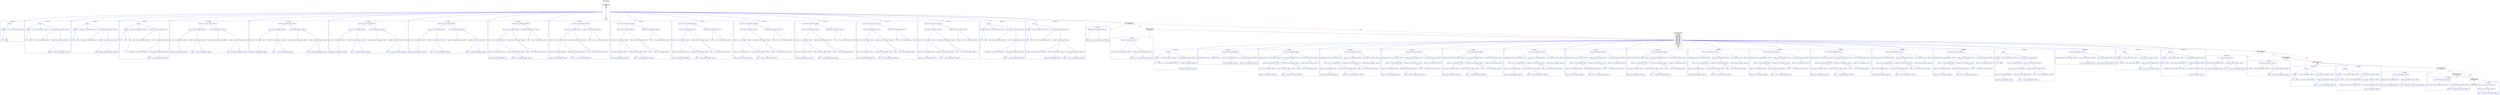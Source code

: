 digraph CFG {
    compound=true;
    graph [splines=true];
    node [shape=rectangle];

    BB11 [label=<<B>BB11: END</B><BR ALIGN="CENTER"/>>];
    BB10 [label=<<B>BB10: Then Block</B><BR ALIGN="CENTER"/>FUNC_CALL<BR ALIGN="CENTER"/>>];
    subgraph cluster_instruction0 {
        label = "OT of BB10:0";
        style=rounded;
        color=blue;
        entry0 [shape=point, style=invis];
        node0 [label="call <void:0, reg: RT, spilled: 0, offset: 0>", color=blue];
        node1 [label="__writeChar <void:0, reg: (null), spilled: 0, offset: 0>", color=blue];
        node0 -> node1[color=blue];
        node2 [label="litRead <char:0, reg: R0, spilled: 0, offset: 0>", color=blue];
        node3 [label="SYMB", color=blue];
        node2 -> node3[color=blue];
        node4 [label="'q' <char:0, reg: (null), spilled: 0, offset: 0>", color=blue];
        node2 -> node4[color=blue];
        node0 -> node2[color=blue];
    }
    BB10 -> entry0 [lhead=cluster_instruction0, color=blue];
    BB9 [label=<<B>BB9: Base block</B><BR ALIGN="CENTER"/>DEC<BR ALIGN="CENTER"/>>];
    subgraph cluster_instruction1 {
        label = "OT of BB9:0";
        style=rounded;
        color=blue;
        entry1 [shape=point, style=invis];
        node5 [label="return <int:0, reg: RT, spilled: 0, offset: 0>", color=blue];
        node6 [label="litRead <int:0, reg: R0, spilled: 0, offset: 0>", color=blue];
        node7 [label="DEC", color=blue];
        node6 -> node7[color=blue];
        node8 [label="0 <int:0, reg: (null), spilled: 0, offset: 0>", color=blue];
        node6 -> node8[color=blue];
        node5 -> node6[color=blue];
    }
    BB9 -> entry1 [lhead=cluster_instruction1, color=blue];
    BB8 [label=<<B>BB8: If Condition</B><BR ALIGN="CENTER"/>EXPR<BR ALIGN="CENTER"/>>];
    subgraph cluster_instruction2 {
        label = "OT of BB8:0";
        style=rounded;
        color=blue;
        entry2 [shape=point, style=invis];
        node9 [label="== <bool:0, reg: R0, spilled: 0, offset: 0>", color=blue];
        node10 [label="read <uint:0, reg: R0, spilled: 0, offset: 0>", color=blue];
        node11 [label="k1 <uint:0, reg: AR, spilled: 0, offset: 0>", color=blue];
        node10 -> node11[color=blue];
        node9 -> node10[color=blue];
        node12 [label="litRead <uint:0, reg: R1, spilled: 0, offset: 0>", color=blue];
        node13 [label="DEC", color=blue];
        node12 -> node13[color=blue];
        node14 [label="4294967295 <uint:0, reg: (null), spilled: 0, offset: 0>", color=blue];
        node12 -> node14[color=blue];
        node9 -> node12[color=blue];
    }
    BB8 -> entry2 [lhead=cluster_instruction2, color=blue];
    BB7 [label=<<B>BB7: Then Block</B><BR ALIGN="CENTER"/>FUNC_CALL<BR ALIGN="CENTER"/>>];
    subgraph cluster_instruction3 {
        label = "OT of BB7:0";
        style=rounded;
        color=blue;
        entry3 [shape=point, style=invis];
        node15 [label="call <void:0, reg: RT, spilled: 0, offset: 0>", color=blue];
        node16 [label="__writeChar <void:0, reg: (null), spilled: 0, offset: 0>", color=blue];
        node15 -> node16[color=blue];
        node17 [label="litRead <char:0, reg: R0, spilled: 0, offset: 0>", color=blue];
        node18 [label="SYMB", color=blue];
        node17 -> node18[color=blue];
        node19 [label="'r' <char:0, reg: (null), spilled: 0, offset: 0>", color=blue];
        node17 -> node19[color=blue];
        node15 -> node17[color=blue];
    }
    BB7 -> entry3 [lhead=cluster_instruction3, color=blue];
    BB6 [label=<<B>BB6: Base block</B><BR ALIGN="CENTER"/>VAR<BR ALIGN="CENTER"/>VAR<BR ALIGN="CENTER"/>>];
    subgraph cluster_instruction4 {
        label = "OT of BB6:0";
        style=rounded;
        color=blue;
        entry4 [shape=point, style=invis];
        node20 [label="declare", color=blue];
        node21 [label="withType", color=blue];
        node22 [label="int", color=blue];
        node21 -> node22[color=blue];
        node23 [label="builtin", color=blue];
        node21 -> node23[color=blue];
        node20 -> node21[color=blue];
        node24 [label="k <int:0, reg: (null), spilled: 0, offset: 0>", color=blue];
        node20 -> node24[color=blue];
        node25 [label="write <int:0, reg: (null), spilled: 0, offset: 0>", color=blue];
        node26 [label="k <int:0, reg: AR, spilled: 0, offset: 0>", color=blue];
        node25 -> node26[color=blue];
        node27 [label="litRead <int:0, reg: R0, spilled: 0, offset: 0>", color=blue];
        node28 [label="DEC", color=blue];
        node27 -> node28[color=blue];
        node29 [label="-1 <int:0, reg: (null), spilled: 0, offset: 0>", color=blue];
        node27 -> node29[color=blue];
        node25 -> node27[color=blue];
        node20 -> node25[color=blue];
    }
    BB6 -> entry4 [lhead=cluster_instruction4, color=blue];
    subgraph cluster_instruction5 {
        label = "OT of BB6:1";
        style=rounded;
        color=blue;
        entry5 [shape=point, style=invis];
        node30 [label="declare", color=blue];
        node31 [label="withType", color=blue];
        node32 [label="uint", color=blue];
        node31 -> node32[color=blue];
        node33 [label="builtin", color=blue];
        node31 -> node33[color=blue];
        node30 -> node31[color=blue];
        node34 [label="k1 <uint:0, reg: (null), spilled: 0, offset: 0>", color=blue];
        node30 -> node34[color=blue];
        node35 [label="write <uint:0, reg: (null), spilled: 0, offset: 0>", color=blue];
        node36 [label="k1 <uint:0, reg: AR, spilled: 0, offset: 0>", color=blue];
        node35 -> node36[color=blue];
        node37 [label="call <uint:0, reg: RT, spilled: 0, offset: 0>", color=blue];
        node38 [label="__toUintFromInt <uint:0, reg: (null), spilled: 0, offset: 0>", color=blue];
        node37 -> node38[color=blue];
        node39 [label="read <int:0, reg: R0, spilled: 0, offset: 0>", color=blue];
        node40 [label="k <int:0, reg: AR, spilled: 0, offset: 0>", color=blue];
        node39 -> node40[color=blue];
        node37 -> node39[color=blue];
        node35 -> node37[color=blue];
        node30 -> node35[color=blue];
    }
    BB6 -> entry5 [lhead=cluster_instruction5, color=blue];
    BB5 [label=<<B>BB5: If Condition</B><BR ALIGN="CENTER"/>EXPR<BR ALIGN="CENTER"/>>];
    subgraph cluster_instruction6 {
        label = "OT of BB5:0";
        style=rounded;
        color=blue;
        entry6 [shape=point, style=invis];
        node41 [label="== <_:0, reg: R0, spilled: 0, offset: 0>", color=blue];
        node42 [label="read <byte:0, reg: R0, spilled: 0, offset: 0>", color=blue];
        node43 [label="u <byte:0, reg: AR, spilled: 0, offset: 0>", color=blue];
        node42 -> node43[color=blue];
        node41 -> node42[color=blue];
        node44 [label="litRead <int:0, reg: R1, spilled: 0, offset: 0>", color=blue];
        node45 [label="DEC", color=blue];
        node44 -> node45[color=blue];
        node46 [label="254 <int:0, reg: (null), spilled: 0, offset: 0>", color=blue];
        node44 -> node46[color=blue];
        node41 -> node44[color=blue];
    }
    BB5 -> entry6 [lhead=cluster_instruction6, color=blue];
    BB4 [label=<<B>BB4: Then Block</B><BR ALIGN="CENTER"/>FUNC_CALL<BR ALIGN="CENTER"/>>];
    subgraph cluster_instruction7 {
        label = "OT of BB4:0";
        style=rounded;
        color=blue;
        entry7 [shape=point, style=invis];
        node47 [label="call <void:0, reg: RT, spilled: 0, offset: 0>", color=blue];
        node48 [label="__writeChar <void:0, reg: (null), spilled: 0, offset: 0>", color=blue];
        node47 -> node48[color=blue];
        node49 [label="litRead <char:0, reg: R0, spilled: 0, offset: 0>", color=blue];
        node50 [label="SYMB", color=blue];
        node49 -> node50[color=blue];
        node51 [label="'m' <char:0, reg: (null), spilled: 0, offset: 0>", color=blue];
        node49 -> node51[color=blue];
        node47 -> node49[color=blue];
    }
    BB4 -> entry7 [lhead=cluster_instruction7, color=blue];
    BB3 [label=<<B>BB3: Base block</B><BR ALIGN="CENTER"/>VAR<BR ALIGN="CENTER"/>FUNC_CALL<BR ALIGN="CENTER"/>FUNC_CALL<BR ALIGN="CENTER"/>FUNC_CALL<BR ALIGN="CENTER"/>FUNC_CALL<BR ALIGN="CENTER"/>FUNC_CALL<BR ALIGN="CENTER"/>FUNC_CALL<BR ALIGN="CENTER"/>FUNC_CALL<BR ALIGN="CENTER"/>FUNC_CALL<BR ALIGN="CENTER"/>FUNC_CALL<BR ALIGN="CENTER"/>FUNC_CALL<BR ALIGN="CENTER"/>FUNC_CALL<BR ALIGN="CENTER"/>FUNC_CALL<BR ALIGN="CENTER"/>FUNC_CALL<BR ALIGN="CENTER"/>VAR<BR ALIGN="CENTER"/>FUNC_CALL<BR ALIGN="CENTER"/>VAR<BR ALIGN="CENTER"/>VAR<BR ALIGN="CENTER"/>>];
    subgraph cluster_instruction8 {
        label = "OT of BB3:0";
        style=rounded;
        color=blue;
        entry8 [shape=point, style=invis];
        node52 [label="declare", color=blue];
        node53 [label="withType", color=blue];
        node54 [label="int", color=blue];
        node53 -> node54[color=blue];
        node55 [label="builtin", color=blue];
        node53 -> node55[color=blue];
        node52 -> node53[color=blue];
        node56 [label="b <int:0, reg: (null), spilled: 0, offset: 0>", color=blue];
        node52 -> node56[color=blue];
        node57 [label="write <int:0, reg: (null), spilled: 0, offset: 0>", color=blue];
        node58 [label="b <int:0, reg: AR, spilled: 0, offset: 0>", color=blue];
        node57 -> node58[color=blue];
        node59 [label="read <ref:0, reg: R0, spilled: 0, offset: 0>", color=blue];
        node60 [label="buffer <ref:0, reg: AR, spilled: 0, offset: 0>", color=blue];
        node59 -> node60[color=blue];
        node57 -> node59[color=blue];
        node52 -> node57[color=blue];
    }
    BB3 -> entry8 [lhead=cluster_instruction8, color=blue];
    subgraph cluster_instruction9 {
        label = "OT of BB3:1";
        style=rounded;
        color=blue;
        entry9 [shape=point, style=invis];
        node61 [label="call <int:0, reg: RT, spilled: 0, offset: 0>", color=blue];
        node62 [label="printlnNumber <int:0, reg: (null), spilled: 0, offset: 0>", color=blue];
        node61 -> node62[color=blue];
        node63 [label="read <int:0, reg: R0, spilled: 0, offset: 0>", color=blue];
        node64 [label="b <int:0, reg: AR, spilled: 0, offset: 0>", color=blue];
        node63 -> node64[color=blue];
        node61 -> node63[color=blue];
        node65 [label="read <ref:0, reg: R1, spilled: 0, offset: 0>", color=blue];
        node66 [label="buffer <ref:0, reg: AR, spilled: 0, offset: 0>", color=blue];
        node65 -> node66[color=blue];
        node61 -> node65[color=blue];
    }
    BB3 -> entry9 [lhead=cluster_instruction9, color=blue];
    subgraph cluster_instruction10 {
        label = "OT of BB3:2";
        style=rounded;
        color=blue;
        entry10 [shape=point, style=invis];
        node67 [label="call <int:0, reg: RT, spilled: 0, offset: 0>", color=blue];
        node68 [label="printlnNumber <int:0, reg: (null), spilled: 0, offset: 0>", color=blue];
        node67 -> node68[color=blue];
        node69 [label="indexr <int:0, reg: R0, spilled: 0, offset: 0>", color=blue];
        node70 [label="indexr <int:1, reg: R0, spilled: 0, offset: 0>", color=blue];
        node71 [label="read <int:2, reg: R0, spilled: 0, offset: 0>", color=blue];
        node72 [label="matrix <int:2, reg: AR, spilled: 0, offset: 0>", color=blue];
        node71 -> node72[color=blue];
        node70 -> node71[color=blue];
        node73 [label="litRead <int:0, reg: R1, spilled: 0, offset: 0>", color=blue];
        node74 [label="DEC", color=blue];
        node73 -> node74[color=blue];
        node75 [label="0 <int:0, reg: (null), spilled: 0, offset: 0>", color=blue];
        node73 -> node75[color=blue];
        node70 -> node73[color=blue];
        node69 -> node70[color=blue];
        node76 [label="litRead <int:0, reg: R1, spilled: 0, offset: 0>", color=blue];
        node77 [label="DEC", color=blue];
        node76 -> node77[color=blue];
        node78 [label="0 <int:0, reg: (null), spilled: 0, offset: 0>", color=blue];
        node76 -> node78[color=blue];
        node69 -> node76[color=blue];
        node67 -> node69[color=blue];
        node79 [label="read <ref:0, reg: R1, spilled: 0, offset: 0>", color=blue];
        node80 [label="buffer <ref:0, reg: AR, spilled: 0, offset: 0>", color=blue];
        node79 -> node80[color=blue];
        node67 -> node79[color=blue];
    }
    BB3 -> entry10 [lhead=cluster_instruction10, color=blue];
    subgraph cluster_instruction11 {
        label = "OT of BB3:3";
        style=rounded;
        color=blue;
        entry11 [shape=point, style=invis];
        node81 [label="call <int:0, reg: RT, spilled: 0, offset: 0>", color=blue];
        node82 [label="printlnNumber <int:0, reg: (null), spilled: 0, offset: 0>", color=blue];
        node81 -> node82[color=blue];
        node83 [label="indexr <int:0, reg: R0, spilled: 0, offset: 0>", color=blue];
        node84 [label="indexr <int:1, reg: R0, spilled: 0, offset: 0>", color=blue];
        node85 [label="read <int:2, reg: R0, spilled: 0, offset: 0>", color=blue];
        node86 [label="matrix <int:2, reg: AR, spilled: 0, offset: 0>", color=blue];
        node85 -> node86[color=blue];
        node84 -> node85[color=blue];
        node87 [label="litRead <int:0, reg: R1, spilled: 0, offset: 0>", color=blue];
        node88 [label="DEC", color=blue];
        node87 -> node88[color=blue];
        node89 [label="0 <int:0, reg: (null), spilled: 0, offset: 0>", color=blue];
        node87 -> node89[color=blue];
        node84 -> node87[color=blue];
        node83 -> node84[color=blue];
        node90 [label="litRead <int:0, reg: R1, spilled: 0, offset: 0>", color=blue];
        node91 [label="DEC", color=blue];
        node90 -> node91[color=blue];
        node92 [label="1 <int:0, reg: (null), spilled: 0, offset: 0>", color=blue];
        node90 -> node92[color=blue];
        node83 -> node90[color=blue];
        node81 -> node83[color=blue];
        node93 [label="read <ref:0, reg: R1, spilled: 0, offset: 0>", color=blue];
        node94 [label="buffer <ref:0, reg: AR, spilled: 0, offset: 0>", color=blue];
        node93 -> node94[color=blue];
        node81 -> node93[color=blue];
    }
    BB3 -> entry11 [lhead=cluster_instruction11, color=blue];
    subgraph cluster_instruction12 {
        label = "OT of BB3:4";
        style=rounded;
        color=blue;
        entry12 [shape=point, style=invis];
        node95 [label="call <int:0, reg: RT, spilled: 0, offset: 0>", color=blue];
        node96 [label="printlnNumber <int:0, reg: (null), spilled: 0, offset: 0>", color=blue];
        node95 -> node96[color=blue];
        node97 [label="indexr <int:0, reg: R0, spilled: 0, offset: 0>", color=blue];
        node98 [label="indexr <int:1, reg: R0, spilled: 0, offset: 0>", color=blue];
        node99 [label="read <int:2, reg: R0, spilled: 0, offset: 0>", color=blue];
        node100 [label="matrix <int:2, reg: AR, spilled: 0, offset: 0>", color=blue];
        node99 -> node100[color=blue];
        node98 -> node99[color=blue];
        node101 [label="litRead <int:0, reg: R1, spilled: 0, offset: 0>", color=blue];
        node102 [label="DEC", color=blue];
        node101 -> node102[color=blue];
        node103 [label="1 <int:0, reg: (null), spilled: 0, offset: 0>", color=blue];
        node101 -> node103[color=blue];
        node98 -> node101[color=blue];
        node97 -> node98[color=blue];
        node104 [label="litRead <int:0, reg: R1, spilled: 0, offset: 0>", color=blue];
        node105 [label="DEC", color=blue];
        node104 -> node105[color=blue];
        node106 [label="0 <int:0, reg: (null), spilled: 0, offset: 0>", color=blue];
        node104 -> node106[color=blue];
        node97 -> node104[color=blue];
        node95 -> node97[color=blue];
        node107 [label="read <ref:0, reg: R1, spilled: 0, offset: 0>", color=blue];
        node108 [label="buffer <ref:0, reg: AR, spilled: 0, offset: 0>", color=blue];
        node107 -> node108[color=blue];
        node95 -> node107[color=blue];
    }
    BB3 -> entry12 [lhead=cluster_instruction12, color=blue];
    subgraph cluster_instruction13 {
        label = "OT of BB3:5";
        style=rounded;
        color=blue;
        entry13 [shape=point, style=invis];
        node109 [label="call <int:0, reg: RT, spilled: 0, offset: 0>", color=blue];
        node110 [label="printlnNumber <int:0, reg: (null), spilled: 0, offset: 0>", color=blue];
        node109 -> node110[color=blue];
        node111 [label="indexr <int:0, reg: R0, spilled: 0, offset: 0>", color=blue];
        node112 [label="indexr <int:1, reg: R0, spilled: 0, offset: 0>", color=blue];
        node113 [label="read <int:2, reg: R0, spilled: 0, offset: 0>", color=blue];
        node114 [label="matrix <int:2, reg: AR, spilled: 0, offset: 0>", color=blue];
        node113 -> node114[color=blue];
        node112 -> node113[color=blue];
        node115 [label="litRead <int:0, reg: R1, spilled: 0, offset: 0>", color=blue];
        node116 [label="DEC", color=blue];
        node115 -> node116[color=blue];
        node117 [label="1 <int:0, reg: (null), spilled: 0, offset: 0>", color=blue];
        node115 -> node117[color=blue];
        node112 -> node115[color=blue];
        node111 -> node112[color=blue];
        node118 [label="litRead <int:0, reg: R1, spilled: 0, offset: 0>", color=blue];
        node119 [label="DEC", color=blue];
        node118 -> node119[color=blue];
        node120 [label="1 <int:0, reg: (null), spilled: 0, offset: 0>", color=blue];
        node118 -> node120[color=blue];
        node111 -> node118[color=blue];
        node109 -> node111[color=blue];
        node121 [label="read <ref:0, reg: R1, spilled: 0, offset: 0>", color=blue];
        node122 [label="buffer <ref:0, reg: AR, spilled: 0, offset: 0>", color=blue];
        node121 -> node122[color=blue];
        node109 -> node121[color=blue];
    }
    BB3 -> entry13 [lhead=cluster_instruction13, color=blue];
    subgraph cluster_instruction14 {
        label = "OT of BB3:6";
        style=rounded;
        color=blue;
        entry14 [shape=point, style=invis];
        node123 [label="call <int:0, reg: RT, spilled: 0, offset: 0>", color=blue];
        node124 [label="printlnNumber <int:0, reg: (null), spilled: 0, offset: 0>", color=blue];
        node123 -> node124[color=blue];
        node125 [label="indexr <int:0, reg: R0, spilled: 0, offset: 0>", color=blue];
        node126 [label="indexr <int:1, reg: R0, spilled: 0, offset: 0>", color=blue];
        node127 [label="read <int:2, reg: R0, spilled: 0, offset: 0>", color=blue];
        node128 [label="matrix <int:2, reg: AR, spilled: 0, offset: 0>", color=blue];
        node127 -> node128[color=blue];
        node126 -> node127[color=blue];
        node129 [label="litRead <int:0, reg: R1, spilled: 0, offset: 0>", color=blue];
        node130 [label="DEC", color=blue];
        node129 -> node130[color=blue];
        node131 [label="2 <int:0, reg: (null), spilled: 0, offset: 0>", color=blue];
        node129 -> node131[color=blue];
        node126 -> node129[color=blue];
        node125 -> node126[color=blue];
        node132 [label="litRead <int:0, reg: R1, spilled: 0, offset: 0>", color=blue];
        node133 [label="DEC", color=blue];
        node132 -> node133[color=blue];
        node134 [label="0 <int:0, reg: (null), spilled: 0, offset: 0>", color=blue];
        node132 -> node134[color=blue];
        node125 -> node132[color=blue];
        node123 -> node125[color=blue];
        node135 [label="read <ref:0, reg: R1, spilled: 0, offset: 0>", color=blue];
        node136 [label="buffer <ref:0, reg: AR, spilled: 0, offset: 0>", color=blue];
        node135 -> node136[color=blue];
        node123 -> node135[color=blue];
    }
    BB3 -> entry14 [lhead=cluster_instruction14, color=blue];
    subgraph cluster_instruction15 {
        label = "OT of BB3:7";
        style=rounded;
        color=blue;
        entry15 [shape=point, style=invis];
        node137 [label="call <int:0, reg: RT, spilled: 0, offset: 0>", color=blue];
        node138 [label="printlnNumber <int:0, reg: (null), spilled: 0, offset: 0>", color=blue];
        node137 -> node138[color=blue];
        node139 [label="indexr <int:0, reg: R0, spilled: 0, offset: 0>", color=blue];
        node140 [label="indexr <int:1, reg: R0, spilled: 0, offset: 0>", color=blue];
        node141 [label="read <int:2, reg: R0, spilled: 0, offset: 0>", color=blue];
        node142 [label="matrix <int:2, reg: AR, spilled: 0, offset: 0>", color=blue];
        node141 -> node142[color=blue];
        node140 -> node141[color=blue];
        node143 [label="litRead <int:0, reg: R1, spilled: 0, offset: 0>", color=blue];
        node144 [label="DEC", color=blue];
        node143 -> node144[color=blue];
        node145 [label="2 <int:0, reg: (null), spilled: 0, offset: 0>", color=blue];
        node143 -> node145[color=blue];
        node140 -> node143[color=blue];
        node139 -> node140[color=blue];
        node146 [label="litRead <int:0, reg: R1, spilled: 0, offset: 0>", color=blue];
        node147 [label="DEC", color=blue];
        node146 -> node147[color=blue];
        node148 [label="1 <int:0, reg: (null), spilled: 0, offset: 0>", color=blue];
        node146 -> node148[color=blue];
        node139 -> node146[color=blue];
        node137 -> node139[color=blue];
        node149 [label="read <ref:0, reg: R1, spilled: 0, offset: 0>", color=blue];
        node150 [label="buffer <ref:0, reg: AR, spilled: 0, offset: 0>", color=blue];
        node149 -> node150[color=blue];
        node137 -> node149[color=blue];
    }
    BB3 -> entry15 [lhead=cluster_instruction15, color=blue];
    subgraph cluster_instruction16 {
        label = "OT of BB3:8";
        style=rounded;
        color=blue;
        entry16 [shape=point, style=invis];
        node151 [label="call <int:0, reg: RT, spilled: 0, offset: 0>", color=blue];
        node152 [label="printlnNumber <int:0, reg: (null), spilled: 0, offset: 0>", color=blue];
        node151 -> node152[color=blue];
        node153 [label="indexr <int:0, reg: R0, spilled: 0, offset: 0>", color=blue];
        node154 [label="indexr <int:1, reg: R0, spilled: 0, offset: 0>", color=blue];
        node155 [label="read <int:2, reg: R0, spilled: 0, offset: 0>", color=blue];
        node156 [label="matrix <int:2, reg: AR, spilled: 0, offset: 0>", color=blue];
        node155 -> node156[color=blue];
        node154 -> node155[color=blue];
        node157 [label="litRead <int:0, reg: R1, spilled: 0, offset: 0>", color=blue];
        node158 [label="DEC", color=blue];
        node157 -> node158[color=blue];
        node159 [label="3 <int:0, reg: (null), spilled: 0, offset: 0>", color=blue];
        node157 -> node159[color=blue];
        node154 -> node157[color=blue];
        node153 -> node154[color=blue];
        node160 [label="litRead <int:0, reg: R1, spilled: 0, offset: 0>", color=blue];
        node161 [label="DEC", color=blue];
        node160 -> node161[color=blue];
        node162 [label="0 <int:0, reg: (null), spilled: 0, offset: 0>", color=blue];
        node160 -> node162[color=blue];
        node153 -> node160[color=blue];
        node151 -> node153[color=blue];
        node163 [label="read <ref:0, reg: R1, spilled: 0, offset: 0>", color=blue];
        node164 [label="buffer <ref:0, reg: AR, spilled: 0, offset: 0>", color=blue];
        node163 -> node164[color=blue];
        node151 -> node163[color=blue];
    }
    BB3 -> entry16 [lhead=cluster_instruction16, color=blue];
    subgraph cluster_instruction17 {
        label = "OT of BB3:9";
        style=rounded;
        color=blue;
        entry17 [shape=point, style=invis];
        node165 [label="call <int:0, reg: RT, spilled: 0, offset: 0>", color=blue];
        node166 [label="printlnNumber <int:0, reg: (null), spilled: 0, offset: 0>", color=blue];
        node165 -> node166[color=blue];
        node167 [label="indexr <int:0, reg: R0, spilled: 0, offset: 0>", color=blue];
        node168 [label="indexr <int:1, reg: R0, spilled: 0, offset: 0>", color=blue];
        node169 [label="read <int:2, reg: R0, spilled: 0, offset: 0>", color=blue];
        node170 [label="matrix <int:2, reg: AR, spilled: 0, offset: 0>", color=blue];
        node169 -> node170[color=blue];
        node168 -> node169[color=blue];
        node171 [label="litRead <int:0, reg: R1, spilled: 0, offset: 0>", color=blue];
        node172 [label="DEC", color=blue];
        node171 -> node172[color=blue];
        node173 [label="3 <int:0, reg: (null), spilled: 0, offset: 0>", color=blue];
        node171 -> node173[color=blue];
        node168 -> node171[color=blue];
        node167 -> node168[color=blue];
        node174 [label="litRead <int:0, reg: R1, spilled: 0, offset: 0>", color=blue];
        node175 [label="DEC", color=blue];
        node174 -> node175[color=blue];
        node176 [label="1 <int:0, reg: (null), spilled: 0, offset: 0>", color=blue];
        node174 -> node176[color=blue];
        node167 -> node174[color=blue];
        node165 -> node167[color=blue];
        node177 [label="read <ref:0, reg: R1, spilled: 0, offset: 0>", color=blue];
        node178 [label="buffer <ref:0, reg: AR, spilled: 0, offset: 0>", color=blue];
        node177 -> node178[color=blue];
        node165 -> node177[color=blue];
    }
    BB3 -> entry17 [lhead=cluster_instruction17, color=blue];
    subgraph cluster_instruction18 {
        label = "OT of BB3:10";
        style=rounded;
        color=blue;
        entry18 [shape=point, style=invis];
        node179 [label="call <int:0, reg: RT, spilled: 0, offset: 0>", color=blue];
        node180 [label="printlnNumber <int:0, reg: (null), spilled: 0, offset: 0>", color=blue];
        node179 -> node180[color=blue];
        node181 [label="indexr <int:0, reg: R0, spilled: 0, offset: 0>", color=blue];
        node182 [label="indexr <int:1, reg: R0, spilled: 0, offset: 0>", color=blue];
        node183 [label="read <int:2, reg: R0, spilled: 0, offset: 0>", color=blue];
        node184 [label="matrix <int:2, reg: AR, spilled: 0, offset: 0>", color=blue];
        node183 -> node184[color=blue];
        node182 -> node183[color=blue];
        node185 [label="litRead <int:0, reg: R1, spilled: 0, offset: 0>", color=blue];
        node186 [label="DEC", color=blue];
        node185 -> node186[color=blue];
        node187 [label="3 <int:0, reg: (null), spilled: 0, offset: 0>", color=blue];
        node185 -> node187[color=blue];
        node182 -> node185[color=blue];
        node181 -> node182[color=blue];
        node188 [label="litRead <int:0, reg: R1, spilled: 0, offset: 0>", color=blue];
        node189 [label="DEC", color=blue];
        node188 -> node189[color=blue];
        node190 [label="1 <int:0, reg: (null), spilled: 0, offset: 0>", color=blue];
        node188 -> node190[color=blue];
        node181 -> node188[color=blue];
        node179 -> node181[color=blue];
        node191 [label="read <ref:0, reg: R1, spilled: 0, offset: 0>", color=blue];
        node192 [label="buffer <ref:0, reg: AR, spilled: 0, offset: 0>", color=blue];
        node191 -> node192[color=blue];
        node179 -> node191[color=blue];
    }
    BB3 -> entry18 [lhead=cluster_instruction18, color=blue];
    subgraph cluster_instruction19 {
        label = "OT of BB3:11";
        style=rounded;
        color=blue;
        entry19 [shape=point, style=invis];
        node193 [label="call <int:0, reg: RT, spilled: 0, offset: 0>", color=blue];
        node194 [label="printlnNumber <int:0, reg: (null), spilled: 0, offset: 0>", color=blue];
        node193 -> node194[color=blue];
        node195 [label="indexr <int:0, reg: R0, spilled: 0, offset: 0>", color=blue];
        node196 [label="indexr <int:1, reg: R0, spilled: 0, offset: 0>", color=blue];
        node197 [label="read <int:2, reg: R0, spilled: 0, offset: 0>", color=blue];
        node198 [label="matrix <int:2, reg: AR, spilled: 0, offset: 0>", color=blue];
        node197 -> node198[color=blue];
        node196 -> node197[color=blue];
        node199 [label="litRead <int:0, reg: R1, spilled: 0, offset: 0>", color=blue];
        node200 [label="DEC", color=blue];
        node199 -> node200[color=blue];
        node201 [label="3 <int:0, reg: (null), spilled: 0, offset: 0>", color=blue];
        node199 -> node201[color=blue];
        node196 -> node199[color=blue];
        node195 -> node196[color=blue];
        node202 [label="litRead <int:0, reg: R1, spilled: 0, offset: 0>", color=blue];
        node203 [label="DEC", color=blue];
        node202 -> node203[color=blue];
        node204 [label="1 <int:0, reg: (null), spilled: 0, offset: 0>", color=blue];
        node202 -> node204[color=blue];
        node195 -> node202[color=blue];
        node193 -> node195[color=blue];
        node205 [label="read <ref:0, reg: R1, spilled: 0, offset: 0>", color=blue];
        node206 [label="buffer <ref:0, reg: AR, spilled: 0, offset: 0>", color=blue];
        node205 -> node206[color=blue];
        node193 -> node205[color=blue];
    }
    BB3 -> entry19 [lhead=cluster_instruction19, color=blue];
    subgraph cluster_instruction20 {
        label = "OT of BB3:12";
        style=rounded;
        color=blue;
        entry20 [shape=point, style=invis];
        node207 [label="call <int:0, reg: RT, spilled: 0, offset: 0>", color=blue];
        node208 [label="printlnNumber <int:0, reg: (null), spilled: 0, offset: 0>", color=blue];
        node207 -> node208[color=blue];
        node209 [label="indexr <int:0, reg: R0, spilled: 0, offset: 0>", color=blue];
        node210 [label="indexr <int:1, reg: R0, spilled: 0, offset: 0>", color=blue];
        node211 [label="read <int:2, reg: R0, spilled: 0, offset: 0>", color=blue];
        node212 [label="matrix <int:2, reg: AR, spilled: 0, offset: 0>", color=blue];
        node211 -> node212[color=blue];
        node210 -> node211[color=blue];
        node213 [label="litRead <int:0, reg: R1, spilled: 0, offset: 0>", color=blue];
        node214 [label="DEC", color=blue];
        node213 -> node214[color=blue];
        node215 [label="3 <int:0, reg: (null), spilled: 0, offset: 0>", color=blue];
        node213 -> node215[color=blue];
        node210 -> node213[color=blue];
        node209 -> node210[color=blue];
        node216 [label="litRead <int:0, reg: R1, spilled: 0, offset: 0>", color=blue];
        node217 [label="DEC", color=blue];
        node216 -> node217[color=blue];
        node218 [label="1 <int:0, reg: (null), spilled: 0, offset: 0>", color=blue];
        node216 -> node218[color=blue];
        node209 -> node216[color=blue];
        node207 -> node209[color=blue];
        node219 [label="read <ref:0, reg: R1, spilled: 0, offset: 0>", color=blue];
        node220 [label="buffer <ref:0, reg: AR, spilled: 0, offset: 0>", color=blue];
        node219 -> node220[color=blue];
        node207 -> node219[color=blue];
    }
    BB3 -> entry20 [lhead=cluster_instruction20, color=blue];
    subgraph cluster_instruction21 {
        label = "OT of BB3:13";
        style=rounded;
        color=blue;
        entry21 [shape=point, style=invis];
        node221 [label="call <int:0, reg: RT, spilled: 0, offset: 0>", color=blue];
        node222 [label="printlnNumber <int:0, reg: (null), spilled: 0, offset: 0>", color=blue];
        node221 -> node222[color=blue];
        node223 [label="indexr <int:0, reg: R0, spilled: 0, offset: 0>", color=blue];
        node224 [label="indexr <int:1, reg: R0, spilled: 0, offset: 0>", color=blue];
        node225 [label="read <int:2, reg: R0, spilled: 0, offset: 0>", color=blue];
        node226 [label="matrix <int:2, reg: AR, spilled: 0, offset: 0>", color=blue];
        node225 -> node226[color=blue];
        node224 -> node225[color=blue];
        node227 [label="litRead <int:0, reg: R1, spilled: 0, offset: 0>", color=blue];
        node228 [label="DEC", color=blue];
        node227 -> node228[color=blue];
        node229 [label="3 <int:0, reg: (null), spilled: 0, offset: 0>", color=blue];
        node227 -> node229[color=blue];
        node224 -> node227[color=blue];
        node223 -> node224[color=blue];
        node230 [label="litRead <int:0, reg: R1, spilled: 0, offset: 0>", color=blue];
        node231 [label="DEC", color=blue];
        node230 -> node231[color=blue];
        node232 [label="1 <int:0, reg: (null), spilled: 0, offset: 0>", color=blue];
        node230 -> node232[color=blue];
        node223 -> node230[color=blue];
        node221 -> node223[color=blue];
        node233 [label="read <ref:0, reg: R1, spilled: 0, offset: 0>", color=blue];
        node234 [label="buffer <ref:0, reg: AR, spilled: 0, offset: 0>", color=blue];
        node233 -> node234[color=blue];
        node221 -> node233[color=blue];
    }
    BB3 -> entry21 [lhead=cluster_instruction21, color=blue];
    subgraph cluster_instruction22 {
        label = "OT of BB3:14";
        style=rounded;
        color=blue;
        entry22 [shape=point, style=invis];
        node235 [label="declare", color=blue];
        node236 [label="withType", color=blue];
        node237 [label="int", color=blue];
        node236 -> node237[color=blue];
        node238 [label="builtin", color=blue];
        node236 -> node238[color=blue];
        node235 -> node236[color=blue];
        node239 [label="v <int:0, reg: (null), spilled: 0, offset: 0>", color=blue];
        node235 -> node239[color=blue];
        node240 [label="write <int:0, reg: (null), spilled: 0, offset: 0>", color=blue];
        node241 [label="v <int:0, reg: AR, spilled: 0, offset: 0>", color=blue];
        node240 -> node241[color=blue];
        node242 [label="indexr <int:0, reg: R0, spilled: 0, offset: 0>", color=blue];
        node243 [label="indexr <int:1, reg: R0, spilled: 0, offset: 0>", color=blue];
        node244 [label="read <int:2, reg: R0, spilled: 0, offset: 0>", color=blue];
        node245 [label="matrix <int:2, reg: AR, spilled: 0, offset: 0>", color=blue];
        node244 -> node245[color=blue];
        node243 -> node244[color=blue];
        node246 [label="litRead <int:0, reg: R1, spilled: 0, offset: 0>", color=blue];
        node247 [label="DEC", color=blue];
        node246 -> node247[color=blue];
        node248 [label="0 <int:0, reg: (null), spilled: 0, offset: 0>", color=blue];
        node246 -> node248[color=blue];
        node243 -> node246[color=blue];
        node242 -> node243[color=blue];
        node249 [label="litRead <int:0, reg: R1, spilled: 0, offset: 0>", color=blue];
        node250 [label="DEC", color=blue];
        node249 -> node250[color=blue];
        node251 [label="0 <int:0, reg: (null), spilled: 0, offset: 0>", color=blue];
        node249 -> node251[color=blue];
        node242 -> node249[color=blue];
        node240 -> node242[color=blue];
        node235 -> node240[color=blue];
    }
    BB3 -> entry22 [lhead=cluster_instruction22, color=blue];
    subgraph cluster_instruction23 {
        label = "OT of BB3:15";
        style=rounded;
        color=blue;
        entry23 [shape=point, style=invis];
        node252 [label="call <int:0, reg: RT, spilled: 0, offset: 0>", color=blue];
        node253 [label="printlnNumber <int:0, reg: (null), spilled: 0, offset: 0>", color=blue];
        node252 -> node253[color=blue];
        node254 [label="read <int:0, reg: R0, spilled: 0, offset: 0>", color=blue];
        node255 [label="v <int:0, reg: AR, spilled: 0, offset: 0>", color=blue];
        node254 -> node255[color=blue];
        node252 -> node254[color=blue];
        node256 [label="read <ref:0, reg: R1, spilled: 0, offset: 0>", color=blue];
        node257 [label="buffer <ref:0, reg: AR, spilled: 0, offset: 0>", color=blue];
        node256 -> node257[color=blue];
        node252 -> node256[color=blue];
    }
    BB3 -> entry23 [lhead=cluster_instruction23, color=blue];
    subgraph cluster_instruction24 {
        label = "OT of BB3:16";
        style=rounded;
        color=blue;
        entry24 [shape=point, style=invis];
        node258 [label="declare", color=blue];
        node259 [label="withType", color=blue];
        node260 [label="int", color=blue];
        node259 -> node260[color=blue];
        node261 [label="builtin", color=blue];
        node259 -> node261[color=blue];
        node258 -> node259[color=blue];
        node262 [label="y <int:0, reg: (null), spilled: 0, offset: 0>", color=blue];
        node258 -> node262[color=blue];
        node263 [label="write <int:0, reg: (null), spilled: 0, offset: 0>", color=blue];
        node264 [label="y <int:0, reg: AR, spilled: 0, offset: 0>", color=blue];
        node263 -> node264[color=blue];
        node265 [label="litRead <int:0, reg: R0, spilled: 0, offset: 0>", color=blue];
        node266 [label="DEC", color=blue];
        node265 -> node266[color=blue];
        node267 [label="-2 <int:0, reg: (null), spilled: 0, offset: 0>", color=blue];
        node265 -> node267[color=blue];
        node263 -> node265[color=blue];
        node258 -> node263[color=blue];
    }
    BB3 -> entry24 [lhead=cluster_instruction24, color=blue];
    subgraph cluster_instruction25 {
        label = "OT of BB3:17";
        style=rounded;
        color=blue;
        entry25 [shape=point, style=invis];
        node268 [label="declare", color=blue];
        node269 [label="withType", color=blue];
        node270 [label="byte", color=blue];
        node269 -> node270[color=blue];
        node271 [label="builtin", color=blue];
        node269 -> node271[color=blue];
        node268 -> node269[color=blue];
        node272 [label="u <byte:0, reg: (null), spilled: 0, offset: 0>", color=blue];
        node268 -> node272[color=blue];
        node273 [label="write <byte:0, reg: (null), spilled: 0, offset: 0>", color=blue];
        node274 [label="u <byte:0, reg: AR, spilled: 0, offset: 0>", color=blue];
        node273 -> node274[color=blue];
        node275 [label="call <byte:0, reg: RT, spilled: 0, offset: 0>", color=blue];
        node276 [label="__toByteFromInt <byte:0, reg: (null), spilled: 0, offset: 0>", color=blue];
        node275 -> node276[color=blue];
        node277 [label="read <int:0, reg: R0, spilled: 0, offset: 0>", color=blue];
        node278 [label="y <int:0, reg: AR, spilled: 0, offset: 0>", color=blue];
        node277 -> node278[color=blue];
        node275 -> node277[color=blue];
        node273 -> node275[color=blue];
        node268 -> node273[color=blue];
    }
    BB3 -> entry25 [lhead=cluster_instruction25, color=blue];
    BB2 [label=<<B>BB2: If Condition</B><BR ALIGN="CENTER"/>EXPR<BR ALIGN="CENTER"/>>];
    subgraph cluster_instruction26 {
        label = "OT of BB2:0";
        style=rounded;
        color=blue;
        entry26 [shape=point, style=invis];
        node279 [label="litRead <bool:0, reg: R0, spilled: 0, offset: 0>", color=blue];
        node280 [label="BOOL", color=blue];
        node279 -> node280[color=blue];
        node281 [label="true <bool:0, reg: (null), spilled: 0, offset: 0>", color=blue];
        node279 -> node281[color=blue];
    }
    BB2 -> entry26 [lhead=cluster_instruction26, color=blue];
    BB1 [label=<<B>BB1: Base block</B><BR ALIGN="CENTER"/>VAR<BR ALIGN="CENTER"/>VAR<BR ALIGN="CENTER"/>VAR<BR ALIGN="CENTER"/>VAR<BR ALIGN="CENTER"/>=<BR ALIGN="CENTER"/>=<BR ALIGN="CENTER"/>=<BR ALIGN="CENTER"/>=<BR ALIGN="CENTER"/>=<BR ALIGN="CENTER"/>=<BR ALIGN="CENTER"/>=<BR ALIGN="CENTER"/>=<BR ALIGN="CENTER"/>=<BR ALIGN="CENTER"/>=<BR ALIGN="CENTER"/>=<BR ALIGN="CENTER"/>=<BR ALIGN="CENTER"/>VAR<BR ALIGN="CENTER"/>VAR<BR ALIGN="CENTER"/>>];
    subgraph cluster_instruction27 {
        label = "OT of BB1:0";
        style=rounded;
        color=blue;
        entry27 [shape=point, style=invis];
        node282 [label="declare", color=blue];
        node283 [label="withType", color=blue];
        node284 [label="int", color=blue];
        node283 -> node284[color=blue];
        node285 [label="builtin", color=blue];
        node283 -> node285[color=blue];
        node282 -> node283[color=blue];
        node286 [label="a <int:0, reg: (null), spilled: 0, offset: 0>", color=blue];
        node282 -> node286[color=blue];
    }
    BB1 -> entry27 [lhead=cluster_instruction27, color=blue];
    subgraph cluster_instruction28 {
        label = "OT of BB1:1";
        style=rounded;
        color=blue;
        entry28 [shape=point, style=invis];
        node287 [label="declare", color=blue];
        node288 [label="withType", color=blue];
        node289 [label="char", color=blue];
        node288 -> node289[color=blue];
        node290 [label="builtin", color=blue];
        node288 -> node290[color=blue];
        node287 -> node288[color=blue];
        node291 [label="c <char:0, reg: (null), spilled: 0, offset: 0>", color=blue];
        node287 -> node291[color=blue];
        node292 [label="write <char:0, reg: (null), spilled: 0, offset: 0>", color=blue];
        node293 [label="c <char:0, reg: AR, spilled: 0, offset: 0>", color=blue];
        node292 -> node293[color=blue];
        node294 [label="litRead <char:0, reg: R0, spilled: 0, offset: 0>", color=blue];
        node295 [label="SYMB", color=blue];
        node294 -> node295[color=blue];
        node296 [label="'i' <char:0, reg: (null), spilled: 0, offset: 0>", color=blue];
        node294 -> node296[color=blue];
        node292 -> node294[color=blue];
        node287 -> node292[color=blue];
    }
    BB1 -> entry28 [lhead=cluster_instruction28, color=blue];
    subgraph cluster_instruction29 {
        label = "OT of BB1:2";
        style=rounded;
        color=blue;
        entry29 [shape=point, style=invis];
        node297 [label="declare", color=blue];
        node298 [label="withType", color=blue];
        node299 [label="string", color=blue];
        node298 -> node299[color=blue];
        node300 [label="builtin", color=blue];
        node298 -> node300[color=blue];
        node297 -> node298[color=blue];
        node301 [label="s <string:0, reg: (null), spilled: 0, offset: 0>", color=blue];
        node297 -> node301[color=blue];
        node302 [label="write <string:0, reg: (null), spilled: 0, offset: 0>", color=blue];
        node303 [label="s <string:0, reg: AR, spilled: 0, offset: 0>", color=blue];
        node302 -> node303[color=blue];
        node304 [label="litRead <string:0, reg: R0, spilled: 0, offset: 0>", color=blue];
        node305 [label="STR", color=blue];
        node304 -> node305[color=blue];
        node306 [label="\"Hello\" <string:0, reg: AR, spilled: 0, offset: 0>", color=blue];
        node304 -> node306[color=blue];
        node302 -> node304[color=blue];
        node297 -> node302[color=blue];
    }
    BB1 -> entry29 [lhead=cluster_instruction29, color=blue];
    subgraph cluster_instruction30 {
        label = "OT of BB1:3";
        style=rounded;
        color=blue;
        entry30 [shape=point, style=invis];
        node307 [label="declare", color=blue];
        node308 [label="withType", color=blue];
        node309 [label="int", color=blue];
        node308 -> node309[color=blue];
        node310 [label="builtin", color=blue];
        node308 -> node310[color=blue];
        node311 [label="array", color=blue];
        node312 [label="2", color=blue];
        node311 -> node312[color=blue];
        node308 -> node311[color=blue];
        node307 -> node308[color=blue];
        node313 [label="matrix <int:2, reg: (null), spilled: 0, offset: 0>", color=blue];
        node307 -> node313[color=blue];
        node314 [label="write <int:2, reg: (null), spilled: 0, offset: 0>", color=blue];
        node315 [label="matrix <int:2, reg: AR, spilled: 0, offset: 0>", color=blue];
        node314 -> node315[color=blue];
        node316 [label="call <ref:0, reg: RT, spilled: 0, offset: 0>", color=blue];
        node317 [label="__allocRef <ref:0, reg: (null), spilled: 0, offset: 0>", color=blue];
        node316 -> node317[color=blue];
        node318 [label="litRead <long:0, reg: R0, spilled: 0, offset: 0>", color=blue];
        node319 [label="DEC", color=blue];
        node318 -> node319[color=blue];
        node320 [label="32 <long:0, reg: AR, spilled: 0, offset: 0>", color=blue];
        node318 -> node320[color=blue];
        node316 -> node318[color=blue];
        node314 -> node316[color=blue];
        node307 -> node314[color=blue];
    }
    BB1 -> entry30 [lhead=cluster_instruction30, color=blue];
    subgraph cluster_instruction31 {
        label = "OT of BB1:4";
        style=rounded;
        color=blue;
        entry31 [shape=point, style=invis];
        node321 [label="write <int:1, reg: (null), spilled: 0, offset: 0>", color=blue];
        node322 [label="index <int:1, reg: R1, spilled: 0, offset: 0>", color=blue];
        node323 [label="read <int:2, reg: R1, spilled: 0, offset: 0>", color=blue];
        node324 [label="matrix <int:2, reg: AR, spilled: 0, offset: 0>", color=blue];
        node323 -> node324[color=blue];
        node322 -> node323[color=blue];
        node325 [label="litRead <int:0, reg: R2, spilled: 0, offset: 0>", color=blue];
        node326 [label="DEC", color=blue];
        node325 -> node326[color=blue];
        node327 [label="0 <int:0, reg: (null), spilled: 0, offset: 0>", color=blue];
        node325 -> node327[color=blue];
        node322 -> node325[color=blue];
        node321 -> node322[color=blue];
        node328 [label="call <ref:0, reg: RT, spilled: 0, offset: 0>", color=blue];
        node329 [label="__allocRef <ref:0, reg: (null), spilled: 0, offset: 0>", color=blue];
        node328 -> node329[color=blue];
        node330 [label="litRead <long:0, reg: R0, spilled: 0, offset: 0>", color=blue];
        node331 [label="DEC", color=blue];
        node330 -> node331[color=blue];
        node332 [label="16 <long:0, reg: AR, spilled: 0, offset: 0>", color=blue];
        node330 -> node332[color=blue];
        node328 -> node330[color=blue];
        node321 -> node328[color=blue];
    }
    BB1 -> entry31 [lhead=cluster_instruction31, color=blue];
    subgraph cluster_instruction32 {
        label = "OT of BB1:5";
        style=rounded;
        color=blue;
        entry32 [shape=point, style=invis];
        node333 [label="write <int:1, reg: (null), spilled: 0, offset: 0>", color=blue];
        node334 [label="index <int:1, reg: R1, spilled: 0, offset: 0>", color=blue];
        node335 [label="read <int:2, reg: R1, spilled: 0, offset: 0>", color=blue];
        node336 [label="matrix <int:2, reg: AR, spilled: 0, offset: 0>", color=blue];
        node335 -> node336[color=blue];
        node334 -> node335[color=blue];
        node337 [label="litRead <int:0, reg: R2, spilled: 0, offset: 0>", color=blue];
        node338 [label="DEC", color=blue];
        node337 -> node338[color=blue];
        node339 [label="1 <int:0, reg: (null), spilled: 0, offset: 0>", color=blue];
        node337 -> node339[color=blue];
        node334 -> node337[color=blue];
        node333 -> node334[color=blue];
        node340 [label="call <ref:0, reg: RT, spilled: 0, offset: 0>", color=blue];
        node341 [label="__allocRef <ref:0, reg: (null), spilled: 0, offset: 0>", color=blue];
        node340 -> node341[color=blue];
        node342 [label="litRead <long:0, reg: R0, spilled: 0, offset: 0>", color=blue];
        node343 [label="DEC", color=blue];
        node342 -> node343[color=blue];
        node344 [label="16 <long:0, reg: AR, spilled: 0, offset: 0>", color=blue];
        node342 -> node344[color=blue];
        node340 -> node342[color=blue];
        node333 -> node340[color=blue];
    }
    BB1 -> entry32 [lhead=cluster_instruction32, color=blue];
    subgraph cluster_instruction33 {
        label = "OT of BB1:6";
        style=rounded;
        color=blue;
        entry33 [shape=point, style=invis];
        node345 [label="write <int:1, reg: (null), spilled: 0, offset: 0>", color=blue];
        node346 [label="index <int:1, reg: R1, spilled: 0, offset: 0>", color=blue];
        node347 [label="read <int:2, reg: R1, spilled: 0, offset: 0>", color=blue];
        node348 [label="matrix <int:2, reg: AR, spilled: 0, offset: 0>", color=blue];
        node347 -> node348[color=blue];
        node346 -> node347[color=blue];
        node349 [label="litRead <int:0, reg: R2, spilled: 0, offset: 0>", color=blue];
        node350 [label="DEC", color=blue];
        node349 -> node350[color=blue];
        node351 [label="2 <int:0, reg: (null), spilled: 0, offset: 0>", color=blue];
        node349 -> node351[color=blue];
        node346 -> node349[color=blue];
        node345 -> node346[color=blue];
        node352 [label="call <ref:0, reg: RT, spilled: 0, offset: 0>", color=blue];
        node353 [label="__allocRef <ref:0, reg: (null), spilled: 0, offset: 0>", color=blue];
        node352 -> node353[color=blue];
        node354 [label="litRead <long:0, reg: R0, spilled: 0, offset: 0>", color=blue];
        node355 [label="DEC", color=blue];
        node354 -> node355[color=blue];
        node356 [label="16 <long:0, reg: AR, spilled: 0, offset: 0>", color=blue];
        node354 -> node356[color=blue];
        node352 -> node354[color=blue];
        node345 -> node352[color=blue];
    }
    BB1 -> entry33 [lhead=cluster_instruction33, color=blue];
    subgraph cluster_instruction34 {
        label = "OT of BB1:7";
        style=rounded;
        color=blue;
        entry34 [shape=point, style=invis];
        node357 [label="write <int:1, reg: (null), spilled: 0, offset: 0>", color=blue];
        node358 [label="index <int:1, reg: R1, spilled: 0, offset: 0>", color=blue];
        node359 [label="read <int:2, reg: R1, spilled: 0, offset: 0>", color=blue];
        node360 [label="matrix <int:2, reg: AR, spilled: 0, offset: 0>", color=blue];
        node359 -> node360[color=blue];
        node358 -> node359[color=blue];
        node361 [label="litRead <int:0, reg: R2, spilled: 0, offset: 0>", color=blue];
        node362 [label="DEC", color=blue];
        node361 -> node362[color=blue];
        node363 [label="3 <int:0, reg: (null), spilled: 0, offset: 0>", color=blue];
        node361 -> node363[color=blue];
        node358 -> node361[color=blue];
        node357 -> node358[color=blue];
        node364 [label="call <ref:0, reg: RT, spilled: 0, offset: 0>", color=blue];
        node365 [label="__allocRef <ref:0, reg: (null), spilled: 0, offset: 0>", color=blue];
        node364 -> node365[color=blue];
        node366 [label="litRead <long:0, reg: R0, spilled: 0, offset: 0>", color=blue];
        node367 [label="DEC", color=blue];
        node366 -> node367[color=blue];
        node368 [label="16 <long:0, reg: AR, spilled: 0, offset: 0>", color=blue];
        node366 -> node368[color=blue];
        node364 -> node366[color=blue];
        node357 -> node364[color=blue];
    }
    BB1 -> entry34 [lhead=cluster_instruction34, color=blue];
    subgraph cluster_instruction35 {
        label = "OT of BB1:8";
        style=rounded;
        color=blue;
        entry35 [shape=point, style=invis];
        node369 [label="write <int:0, reg: (null), spilled: 0, offset: 0>", color=blue];
        node370 [label="index <int:0, reg: R1, spilled: 0, offset: 0>", color=blue];
        node371 [label="indexr <int:1, reg: R1, spilled: 0, offset: 0>", color=blue];
        node372 [label="read <int:2, reg: R1, spilled: 0, offset: 0>", color=blue];
        node373 [label="matrix <int:2, reg: AR, spilled: 0, offset: 0>", color=blue];
        node372 -> node373[color=blue];
        node371 -> node372[color=blue];
        node374 [label="litRead <int:0, reg: R2, spilled: 0, offset: 0>", color=blue];
        node375 [label="DEC", color=blue];
        node374 -> node375[color=blue];
        node376 [label="0 <int:0, reg: (null), spilled: 0, offset: 0>", color=blue];
        node374 -> node376[color=blue];
        node371 -> node374[color=blue];
        node370 -> node371[color=blue];
        node377 [label="litRead <int:0, reg: R2, spilled: 0, offset: 0>", color=blue];
        node378 [label="DEC", color=blue];
        node377 -> node378[color=blue];
        node379 [label="0 <int:0, reg: (null), spilled: 0, offset: 0>", color=blue];
        node377 -> node379[color=blue];
        node370 -> node377[color=blue];
        node369 -> node370[color=blue];
        node380 [label="litRead <int:0, reg: R2, spilled: 0, offset: 0>", color=blue];
        node381 [label="DEC", color=blue];
        node380 -> node381[color=blue];
        node382 [label="0 <int:0, reg: (null), spilled: 0, offset: 0>", color=blue];
        node380 -> node382[color=blue];
        node369 -> node380[color=blue];
    }
    BB1 -> entry35 [lhead=cluster_instruction35, color=blue];
    subgraph cluster_instruction36 {
        label = "OT of BB1:9";
        style=rounded;
        color=blue;
        entry36 [shape=point, style=invis];
        node383 [label="write <int:0, reg: (null), spilled: 0, offset: 0>", color=blue];
        node384 [label="index <int:0, reg: R1, spilled: 0, offset: 0>", color=blue];
        node385 [label="indexr <int:1, reg: R1, spilled: 0, offset: 0>", color=blue];
        node386 [label="read <int:2, reg: R1, spilled: 0, offset: 0>", color=blue];
        node387 [label="matrix <int:2, reg: AR, spilled: 0, offset: 0>", color=blue];
        node386 -> node387[color=blue];
        node385 -> node386[color=blue];
        node388 [label="litRead <int:0, reg: R2, spilled: 0, offset: 0>", color=blue];
        node389 [label="DEC", color=blue];
        node388 -> node389[color=blue];
        node390 [label="0 <int:0, reg: (null), spilled: 0, offset: 0>", color=blue];
        node388 -> node390[color=blue];
        node385 -> node388[color=blue];
        node384 -> node385[color=blue];
        node391 [label="litRead <int:0, reg: R2, spilled: 0, offset: 0>", color=blue];
        node392 [label="DEC", color=blue];
        node391 -> node392[color=blue];
        node393 [label="1 <int:0, reg: (null), spilled: 0, offset: 0>", color=blue];
        node391 -> node393[color=blue];
        node384 -> node391[color=blue];
        node383 -> node384[color=blue];
        node394 [label="litRead <int:0, reg: R2, spilled: 0, offset: 0>", color=blue];
        node395 [label="DEC", color=blue];
        node394 -> node395[color=blue];
        node396 [label="10 <int:0, reg: (null), spilled: 0, offset: 0>", color=blue];
        node394 -> node396[color=blue];
        node383 -> node394[color=blue];
    }
    BB1 -> entry36 [lhead=cluster_instruction36, color=blue];
    subgraph cluster_instruction37 {
        label = "OT of BB1:10";
        style=rounded;
        color=blue;
        entry37 [shape=point, style=invis];
        node397 [label="write <int:0, reg: (null), spilled: 0, offset: 0>", color=blue];
        node398 [label="index <int:0, reg: R1, spilled: 0, offset: 0>", color=blue];
        node399 [label="indexr <int:1, reg: R1, spilled: 0, offset: 0>", color=blue];
        node400 [label="read <int:2, reg: R1, spilled: 0, offset: 0>", color=blue];
        node401 [label="matrix <int:2, reg: AR, spilled: 0, offset: 0>", color=blue];
        node400 -> node401[color=blue];
        node399 -> node400[color=blue];
        node402 [label="litRead <int:0, reg: R2, spilled: 0, offset: 0>", color=blue];
        node403 [label="DEC", color=blue];
        node402 -> node403[color=blue];
        node404 [label="1 <int:0, reg: (null), spilled: 0, offset: 0>", color=blue];
        node402 -> node404[color=blue];
        node399 -> node402[color=blue];
        node398 -> node399[color=blue];
        node405 [label="litRead <int:0, reg: R2, spilled: 0, offset: 0>", color=blue];
        node406 [label="DEC", color=blue];
        node405 -> node406[color=blue];
        node407 [label="0 <int:0, reg: (null), spilled: 0, offset: 0>", color=blue];
        node405 -> node407[color=blue];
        node398 -> node405[color=blue];
        node397 -> node398[color=blue];
        node408 [label="litRead <int:0, reg: R2, spilled: 0, offset: 0>", color=blue];
        node409 [label="DEC", color=blue];
        node408 -> node409[color=blue];
        node410 [label="20 <int:0, reg: (null), spilled: 0, offset: 0>", color=blue];
        node408 -> node410[color=blue];
        node397 -> node408[color=blue];
    }
    BB1 -> entry37 [lhead=cluster_instruction37, color=blue];
    subgraph cluster_instruction38 {
        label = "OT of BB1:11";
        style=rounded;
        color=blue;
        entry38 [shape=point, style=invis];
        node411 [label="write <int:0, reg: (null), spilled: 0, offset: 0>", color=blue];
        node412 [label="index <int:0, reg: R1, spilled: 0, offset: 0>", color=blue];
        node413 [label="indexr <int:1, reg: R1, spilled: 0, offset: 0>", color=blue];
        node414 [label="read <int:2, reg: R1, spilled: 0, offset: 0>", color=blue];
        node415 [label="matrix <int:2, reg: AR, spilled: 0, offset: 0>", color=blue];
        node414 -> node415[color=blue];
        node413 -> node414[color=blue];
        node416 [label="litRead <int:0, reg: R2, spilled: 0, offset: 0>", color=blue];
        node417 [label="DEC", color=blue];
        node416 -> node417[color=blue];
        node418 [label="1 <int:0, reg: (null), spilled: 0, offset: 0>", color=blue];
        node416 -> node418[color=blue];
        node413 -> node416[color=blue];
        node412 -> node413[color=blue];
        node419 [label="litRead <int:0, reg: R2, spilled: 0, offset: 0>", color=blue];
        node420 [label="DEC", color=blue];
        node419 -> node420[color=blue];
        node421 [label="1 <int:0, reg: (null), spilled: 0, offset: 0>", color=blue];
        node419 -> node421[color=blue];
        node412 -> node419[color=blue];
        node411 -> node412[color=blue];
        node422 [label="litRead <int:0, reg: R2, spilled: 0, offset: 0>", color=blue];
        node423 [label="DEC", color=blue];
        node422 -> node423[color=blue];
        node424 [label="21 <int:0, reg: (null), spilled: 0, offset: 0>", color=blue];
        node422 -> node424[color=blue];
        node411 -> node422[color=blue];
    }
    BB1 -> entry38 [lhead=cluster_instruction38, color=blue];
    subgraph cluster_instruction39 {
        label = "OT of BB1:12";
        style=rounded;
        color=blue;
        entry39 [shape=point, style=invis];
        node425 [label="write <int:0, reg: (null), spilled: 0, offset: 0>", color=blue];
        node426 [label="index <int:0, reg: R1, spilled: 0, offset: 0>", color=blue];
        node427 [label="indexr <int:1, reg: R1, spilled: 0, offset: 0>", color=blue];
        node428 [label="read <int:2, reg: R1, spilled: 0, offset: 0>", color=blue];
        node429 [label="matrix <int:2, reg: AR, spilled: 0, offset: 0>", color=blue];
        node428 -> node429[color=blue];
        node427 -> node428[color=blue];
        node430 [label="litRead <int:0, reg: R2, spilled: 0, offset: 0>", color=blue];
        node431 [label="DEC", color=blue];
        node430 -> node431[color=blue];
        node432 [label="2 <int:0, reg: (null), spilled: 0, offset: 0>", color=blue];
        node430 -> node432[color=blue];
        node427 -> node430[color=blue];
        node426 -> node427[color=blue];
        node433 [label="litRead <int:0, reg: R2, spilled: 0, offset: 0>", color=blue];
        node434 [label="DEC", color=blue];
        node433 -> node434[color=blue];
        node435 [label="0 <int:0, reg: (null), spilled: 0, offset: 0>", color=blue];
        node433 -> node435[color=blue];
        node426 -> node433[color=blue];
        node425 -> node426[color=blue];
        node436 [label="litRead <int:0, reg: R2, spilled: 0, offset: 0>", color=blue];
        node437 [label="DEC", color=blue];
        node436 -> node437[color=blue];
        node438 [label="40 <int:0, reg: (null), spilled: 0, offset: 0>", color=blue];
        node436 -> node438[color=blue];
        node425 -> node436[color=blue];
    }
    BB1 -> entry39 [lhead=cluster_instruction39, color=blue];
    subgraph cluster_instruction40 {
        label = "OT of BB1:13";
        style=rounded;
        color=blue;
        entry40 [shape=point, style=invis];
        node439 [label="write <int:0, reg: (null), spilled: 0, offset: 0>", color=blue];
        node440 [label="index <int:0, reg: R1, spilled: 0, offset: 0>", color=blue];
        node441 [label="indexr <int:1, reg: R1, spilled: 0, offset: 0>", color=blue];
        node442 [label="read <int:2, reg: R1, spilled: 0, offset: 0>", color=blue];
        node443 [label="matrix <int:2, reg: AR, spilled: 0, offset: 0>", color=blue];
        node442 -> node443[color=blue];
        node441 -> node442[color=blue];
        node444 [label="litRead <int:0, reg: R2, spilled: 0, offset: 0>", color=blue];
        node445 [label="DEC", color=blue];
        node444 -> node445[color=blue];
        node446 [label="2 <int:0, reg: (null), spilled: 0, offset: 0>", color=blue];
        node444 -> node446[color=blue];
        node441 -> node444[color=blue];
        node440 -> node441[color=blue];
        node447 [label="litRead <int:0, reg: R2, spilled: 0, offset: 0>", color=blue];
        node448 [label="DEC", color=blue];
        node447 -> node448[color=blue];
        node449 [label="1 <int:0, reg: (null), spilled: 0, offset: 0>", color=blue];
        node447 -> node449[color=blue];
        node440 -> node447[color=blue];
        node439 -> node440[color=blue];
        node450 [label="litRead <int:0, reg: R2, spilled: 0, offset: 0>", color=blue];
        node451 [label="DEC", color=blue];
        node450 -> node451[color=blue];
        node452 [label="50 <int:0, reg: (null), spilled: 0, offset: 0>", color=blue];
        node450 -> node452[color=blue];
        node439 -> node450[color=blue];
    }
    BB1 -> entry40 [lhead=cluster_instruction40, color=blue];
    subgraph cluster_instruction41 {
        label = "OT of BB1:14";
        style=rounded;
        color=blue;
        entry41 [shape=point, style=invis];
        node453 [label="write <int:0, reg: (null), spilled: 0, offset: 0>", color=blue];
        node454 [label="index <int:0, reg: R1, spilled: 0, offset: 0>", color=blue];
        node455 [label="indexr <int:1, reg: R1, spilled: 0, offset: 0>", color=blue];
        node456 [label="read <int:2, reg: R1, spilled: 0, offset: 0>", color=blue];
        node457 [label="matrix <int:2, reg: AR, spilled: 0, offset: 0>", color=blue];
        node456 -> node457[color=blue];
        node455 -> node456[color=blue];
        node458 [label="litRead <int:0, reg: R2, spilled: 0, offset: 0>", color=blue];
        node459 [label="DEC", color=blue];
        node458 -> node459[color=blue];
        node460 [label="3 <int:0, reg: (null), spilled: 0, offset: 0>", color=blue];
        node458 -> node460[color=blue];
        node455 -> node458[color=blue];
        node454 -> node455[color=blue];
        node461 [label="litRead <int:0, reg: R2, spilled: 0, offset: 0>", color=blue];
        node462 [label="DEC", color=blue];
        node461 -> node462[color=blue];
        node463 [label="0 <int:0, reg: (null), spilled: 0, offset: 0>", color=blue];
        node461 -> node463[color=blue];
        node454 -> node461[color=blue];
        node453 -> node454[color=blue];
        node464 [label="litRead <int:0, reg: R2, spilled: 0, offset: 0>", color=blue];
        node465 [label="DEC", color=blue];
        node464 -> node465[color=blue];
        node466 [label="60 <int:0, reg: (null), spilled: 0, offset: 0>", color=blue];
        node464 -> node466[color=blue];
        node453 -> node464[color=blue];
    }
    BB1 -> entry41 [lhead=cluster_instruction41, color=blue];
    subgraph cluster_instruction42 {
        label = "OT of BB1:15";
        style=rounded;
        color=blue;
        entry42 [shape=point, style=invis];
        node467 [label="write <int:0, reg: (null), spilled: 0, offset: 0>", color=blue];
        node468 [label="index <int:0, reg: R1, spilled: 0, offset: 0>", color=blue];
        node469 [label="indexr <int:1, reg: R1, spilled: 0, offset: 0>", color=blue];
        node470 [label="read <int:2, reg: R1, spilled: 0, offset: 0>", color=blue];
        node471 [label="matrix <int:2, reg: AR, spilled: 0, offset: 0>", color=blue];
        node470 -> node471[color=blue];
        node469 -> node470[color=blue];
        node472 [label="litRead <int:0, reg: R2, spilled: 0, offset: 0>", color=blue];
        node473 [label="DEC", color=blue];
        node472 -> node473[color=blue];
        node474 [label="3 <int:0, reg: (null), spilled: 0, offset: 0>", color=blue];
        node472 -> node474[color=blue];
        node469 -> node472[color=blue];
        node468 -> node469[color=blue];
        node475 [label="litRead <int:0, reg: R2, spilled: 0, offset: 0>", color=blue];
        node476 [label="DEC", color=blue];
        node475 -> node476[color=blue];
        node477 [label="1 <int:0, reg: (null), spilled: 0, offset: 0>", color=blue];
        node475 -> node477[color=blue];
        node468 -> node475[color=blue];
        node467 -> node468[color=blue];
        node478 [label="litRead <int:0, reg: R2, spilled: 0, offset: 0>", color=blue];
        node479 [label="DEC", color=blue];
        node478 -> node479[color=blue];
        node480 [label="701 <int:0, reg: (null), spilled: 0, offset: 0>", color=blue];
        node478 -> node480[color=blue];
        node467 -> node478[color=blue];
    }
    BB1 -> entry42 [lhead=cluster_instruction42, color=blue];
    subgraph cluster_instruction43 {
        label = "OT of BB1:16";
        style=rounded;
        color=blue;
        entry43 [shape=point, style=invis];
        node481 [label="declare", color=blue];
        node482 [label="withType", color=blue];
        node483 [label="ref", color=blue];
        node482 -> node483[color=blue];
        node484 [label="builtin", color=blue];
        node482 -> node484[color=blue];
        node481 -> node482[color=blue];
        node485 [label="buffer <ref:0, reg: (null), spilled: 0, offset: 0>", color=blue];
        node481 -> node485[color=blue];
        node486 [label="write <ref:0, reg: (null), spilled: 0, offset: 0>", color=blue];
        node487 [label="buffer <ref:0, reg: AR, spilled: 0, offset: 0>", color=blue];
        node486 -> node487[color=blue];
        node488 [label="call <ref:0, reg: RT, spilled: 0, offset: 0>", color=blue];
        node489 [label="__allocRef <ref:0, reg: (null), spilled: 0, offset: 0>", color=blue];
        node488 -> node489[color=blue];
        node490 [label="litRead <long:0, reg: R0, spilled: 0, offset: 0>", color=blue];
        node491 [label="DEC", color=blue];
        node490 -> node491[color=blue];
        node492 [label="80 <long:0, reg: AR, spilled: 0, offset: 0>", color=blue];
        node490 -> node492[color=blue];
        node488 -> node490[color=blue];
        node486 -> node488[color=blue];
        node481 -> node486[color=blue];
    }
    BB1 -> entry43 [lhead=cluster_instruction43, color=blue];
    subgraph cluster_instruction44 {
        label = "OT of BB1:17";
        style=rounded;
        color=blue;
        entry44 [shape=point, style=invis];
        node493 [label="declare", color=blue];
        node494 [label="withType", color=blue];
        node495 [label="bool", color=blue];
        node494 -> node495[color=blue];
        node496 [label="builtin", color=blue];
        node494 -> node496[color=blue];
        node493 -> node494[color=blue];
        node497 [label="f <bool:0, reg: (null), spilled: 0, offset: 0>", color=blue];
        node493 -> node497[color=blue];
        node498 [label="write <bool:0, reg: (null), spilled: 0, offset: 0>", color=blue];
        node499 [label="f <bool:0, reg: AR, spilled: 0, offset: 0>", color=blue];
        node498 -> node499[color=blue];
        node500 [label="call <bool:0, reg: RT, spilled: 0, offset: 0>", color=blue];
        node501 [label="__cmpRef <bool:0, reg: (null), spilled: 0, offset: 0>", color=blue];
        node500 -> node501[color=blue];
        node502 [label="read <ref:0, reg: R0, spilled: 0, offset: 0>", color=blue];
        node503 [label="buffer <ref:0, reg: AR, spilled: 0, offset: 0>", color=blue];
        node502 -> node503[color=blue];
        node500 -> node502[color=blue];
        node504 [label="litRead <int:0, reg: R1, spilled: 0, offset: 0>", color=blue];
        node505 [label="DEC", color=blue];
        node504 -> node505[color=blue];
        node506 [label="97 <int:0, reg: (null), spilled: 0, offset: 0>", color=blue];
        node504 -> node506[color=blue];
        node500 -> node504[color=blue];
        node498 -> node500[color=blue];
        node493 -> node498[color=blue];
    }
    BB1 -> entry44 [lhead=cluster_instruction44, color=blue];
    BB0 [label=<<B>BB0: START</B><BR ALIGN="CENTER"/>>];

    BB10 -> BB9;
    BB9 -> BB11;
    BB8 -> BB9 [label="False", color=red];
    BB8 -> BB10 [label="True", color=green];
    BB7 -> BB6;
    BB6 -> BB8;
    BB5 -> BB6 [label="False", color=red];
    BB5 -> BB7 [label="True", color=green];
    BB4 -> BB3;
    BB3 -> BB5;
    BB2 -> BB3 [label="False", color=red];
    BB2 -> BB4 [label="True", color=green];
    BB1 -> BB2;
    BB0 -> BB1;
}
